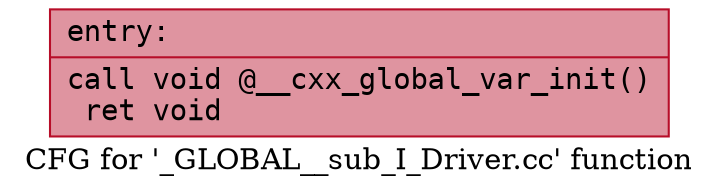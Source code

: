 digraph "CFG for '_GLOBAL__sub_I_Driver.cc' function" {
	label="CFG for '_GLOBAL__sub_I_Driver.cc' function";

	Node0x55f5c36a2130 [shape=record,color="#b70d28ff", style=filled, fillcolor="#b70d2870" fontname="Courier",label="{entry:\l|  call void @__cxx_global_var_init()\l  ret void\l}"];
}
